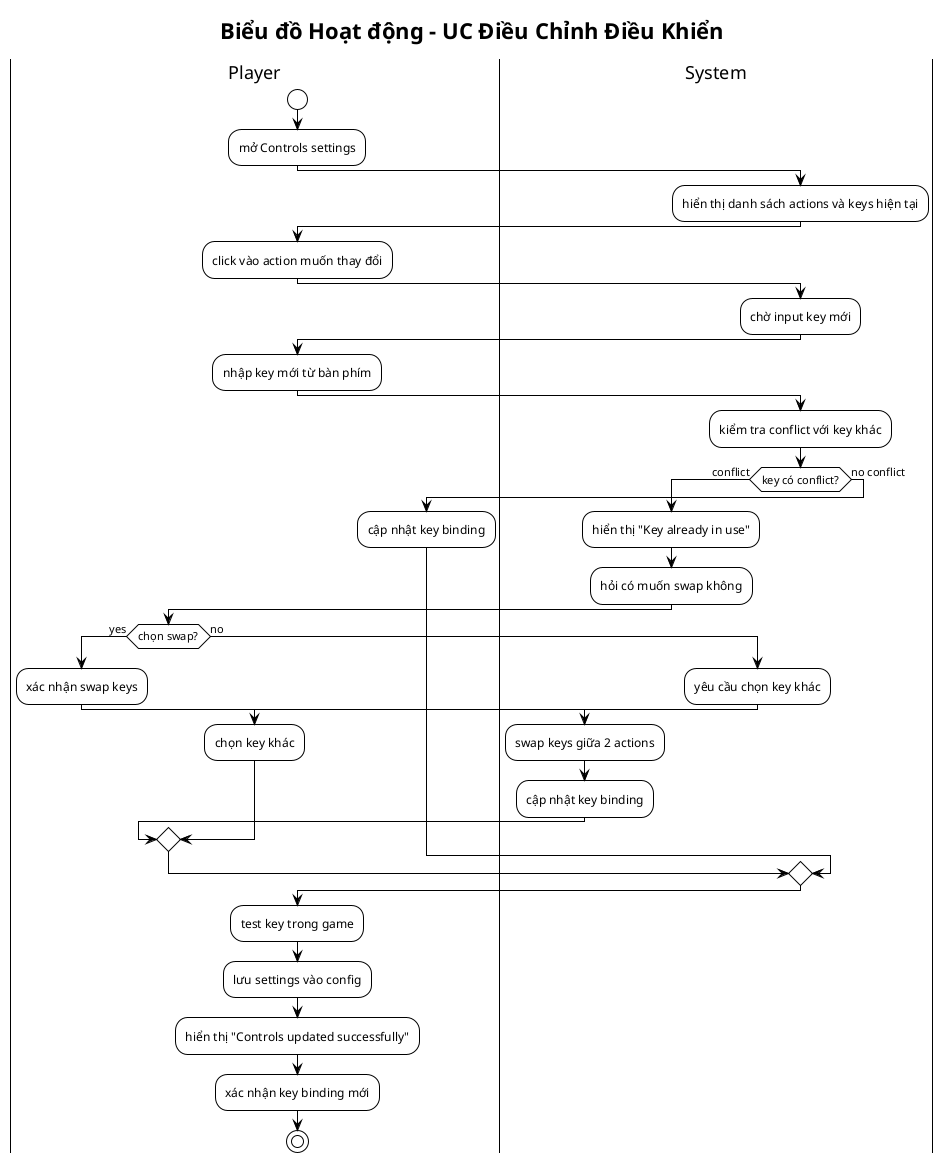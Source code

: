 @startuml Activity_UC4_Dieu_Chinh_Dieu_Khien
!theme plain

title Biểu đồ Hoạt động - UC Điều Chỉnh Điều Khiển

|Player|
start
:mở Controls settings;

|System|
:hiển thị danh sách actions và keys hiện tại;

|Player|
:click vào action muốn thay đổi;

|System|
:chờ input key mới;

|Player|
:nhập key mới từ bàn phím;

|System|
:kiểm tra conflict với key khác;

if (key có conflict?) then (conflict)
  :hiển thị "Key already in use";
  :hỏi có muốn swap không;
  
  |Player|
  if (chọn swap?) then (yes)
    :xác nhận swap keys;
    
    |System|
    :swap keys giữa 2 actions;
    :cập nhật key binding;
    
  else (no)
    :yêu cầu chọn key khác;
    
    |Player|
    :chọn key khác;
  endif
  
else (no conflict)
  :cập nhật key binding;
endif

:test key trong game;
:lưu settings vào config;
:hiển thị "Controls updated successfully";

|Player|
:xác nhận key binding mới;

stop
